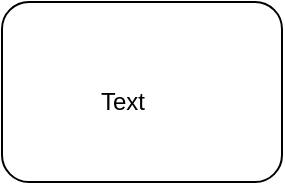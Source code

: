 <mxfile version="13.5.9" type="github">
  <diagram id="TX0tjDybmcg6ie2-7eEc" name="Page-1">
    <mxGraphModel dx="341" dy="434" grid="1" gridSize="10" guides="1" tooltips="1" connect="1" arrows="1" fold="1" page="1" pageScale="1" pageWidth="1169" pageHeight="827" math="0" shadow="0">
      <root>
        <mxCell id="0" />
        <mxCell id="1" parent="0" />
        <object label="" tooltip="Start" id="0SFrBd8lxfRg6BAOTdYN-1">
          <mxCell style="rounded=1;whiteSpace=wrap;html=1;" vertex="1" parent="1">
            <mxGeometry x="90" y="70" width="140" height="90" as="geometry" />
          </mxCell>
        </object>
        <mxCell id="0SFrBd8lxfRg6BAOTdYN-2" value="Text" style="text;html=1;resizable=0;autosize=1;align=center;verticalAlign=middle;points=[];fillColor=none;strokeColor=none;rounded=0;" vertex="1" parent="1">
          <mxGeometry x="130" y="110" width="40" height="20" as="geometry" />
        </mxCell>
      </root>
    </mxGraphModel>
  </diagram>
</mxfile>
